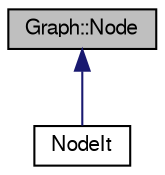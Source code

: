 digraph "Graph::Node"
{
 // LATEX_PDF_SIZE
  edge [fontname="FreeSans",fontsize="10",labelfontname="FreeSans",labelfontsize="10"];
  node [fontname="FreeSans",fontsize="10",shape=record];
  Node0 [label="Graph::Node",height=0.2,width=0.4,color="black", fillcolor="grey75", style="filled", fontcolor="black",tooltip="The node type of the graph."];
  Node0 -> Node1 [dir="back",color="midnightblue",fontsize="10",style="solid",fontname="FreeSans"];
  Node1 [label="NodeIt",height=0.2,width=0.4,color="black", fillcolor="white", style="filled",URL="$a04965.html",tooltip="Iterator class for the nodes."];
}
